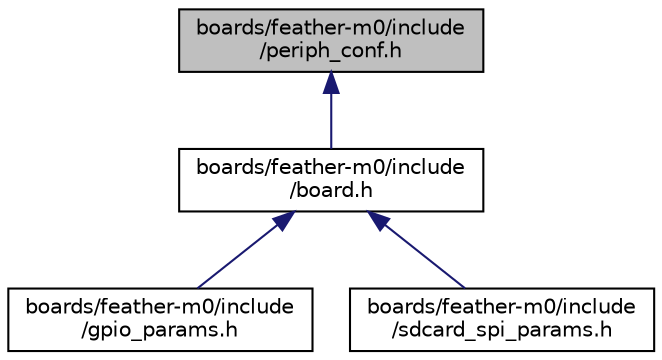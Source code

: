 digraph "boards/feather-m0/include/periph_conf.h"
{
 // LATEX_PDF_SIZE
  edge [fontname="Helvetica",fontsize="10",labelfontname="Helvetica",labelfontsize="10"];
  node [fontname="Helvetica",fontsize="10",shape=record];
  Node1 [label="boards/feather-m0/include\l/periph_conf.h",height=0.2,width=0.4,color="black", fillcolor="grey75", style="filled", fontcolor="black",tooltip="Configuration of CPU peripherals for Adafruit Feather M0."];
  Node1 -> Node2 [dir="back",color="midnightblue",fontsize="10",style="solid",fontname="Helvetica"];
  Node2 [label="boards/feather-m0/include\l/board.h",height=0.2,width=0.4,color="black", fillcolor="white", style="filled",URL="$feather-m0_2include_2board_8h.html",tooltip="Board specific configuration for the Adafruit Feather M0."];
  Node2 -> Node3 [dir="back",color="midnightblue",fontsize="10",style="solid",fontname="Helvetica"];
  Node3 [label="boards/feather-m0/include\l/gpio_params.h",height=0.2,width=0.4,color="black", fillcolor="white", style="filled",URL="$feather-m0_2include_2gpio__params_8h.html",tooltip="Board specific configuration of direct mapped GPIOs."];
  Node2 -> Node4 [dir="back",color="midnightblue",fontsize="10",style="solid",fontname="Helvetica"];
  Node4 [label="boards/feather-m0/include\l/sdcard_spi_params.h",height=0.2,width=0.4,color="black", fillcolor="white", style="filled",URL="$boards_2feather-m0_2include_2sdcard__spi__params_8h.html",tooltip="SD card configuration for the Adafruit Feather M0 Adalogger."];
}
